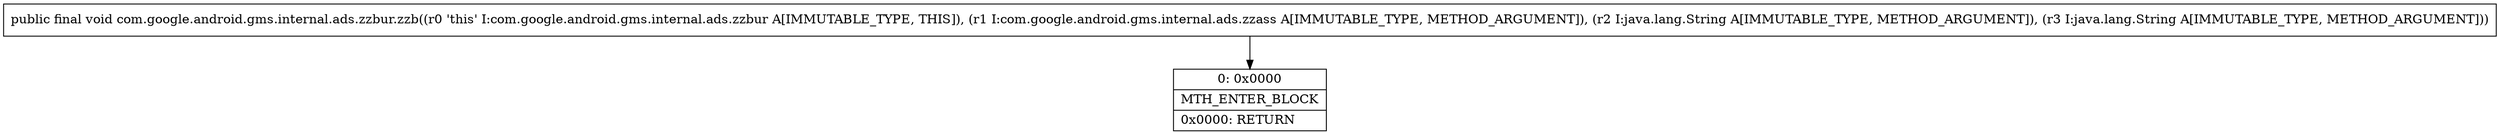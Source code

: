 digraph "CFG forcom.google.android.gms.internal.ads.zzbur.zzb(Lcom\/google\/android\/gms\/internal\/ads\/zzass;Ljava\/lang\/String;Ljava\/lang\/String;)V" {
Node_0 [shape=record,label="{0\:\ 0x0000|MTH_ENTER_BLOCK\l|0x0000: RETURN   \l}"];
MethodNode[shape=record,label="{public final void com.google.android.gms.internal.ads.zzbur.zzb((r0 'this' I:com.google.android.gms.internal.ads.zzbur A[IMMUTABLE_TYPE, THIS]), (r1 I:com.google.android.gms.internal.ads.zzass A[IMMUTABLE_TYPE, METHOD_ARGUMENT]), (r2 I:java.lang.String A[IMMUTABLE_TYPE, METHOD_ARGUMENT]), (r3 I:java.lang.String A[IMMUTABLE_TYPE, METHOD_ARGUMENT])) }"];
MethodNode -> Node_0;
}

